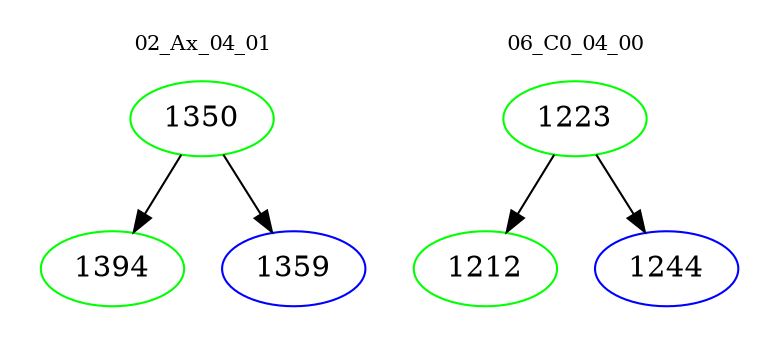 digraph{
subgraph cluster_0 {
color = white
label = "02_Ax_04_01";
fontsize=10;
T0_1350 [label="1350", color="green"]
T0_1350 -> T0_1394 [color="black"]
T0_1394 [label="1394", color="green"]
T0_1350 -> T0_1359 [color="black"]
T0_1359 [label="1359", color="blue"]
}
subgraph cluster_1 {
color = white
label = "06_C0_04_00";
fontsize=10;
T1_1223 [label="1223", color="green"]
T1_1223 -> T1_1212 [color="black"]
T1_1212 [label="1212", color="green"]
T1_1223 -> T1_1244 [color="black"]
T1_1244 [label="1244", color="blue"]
}
}
